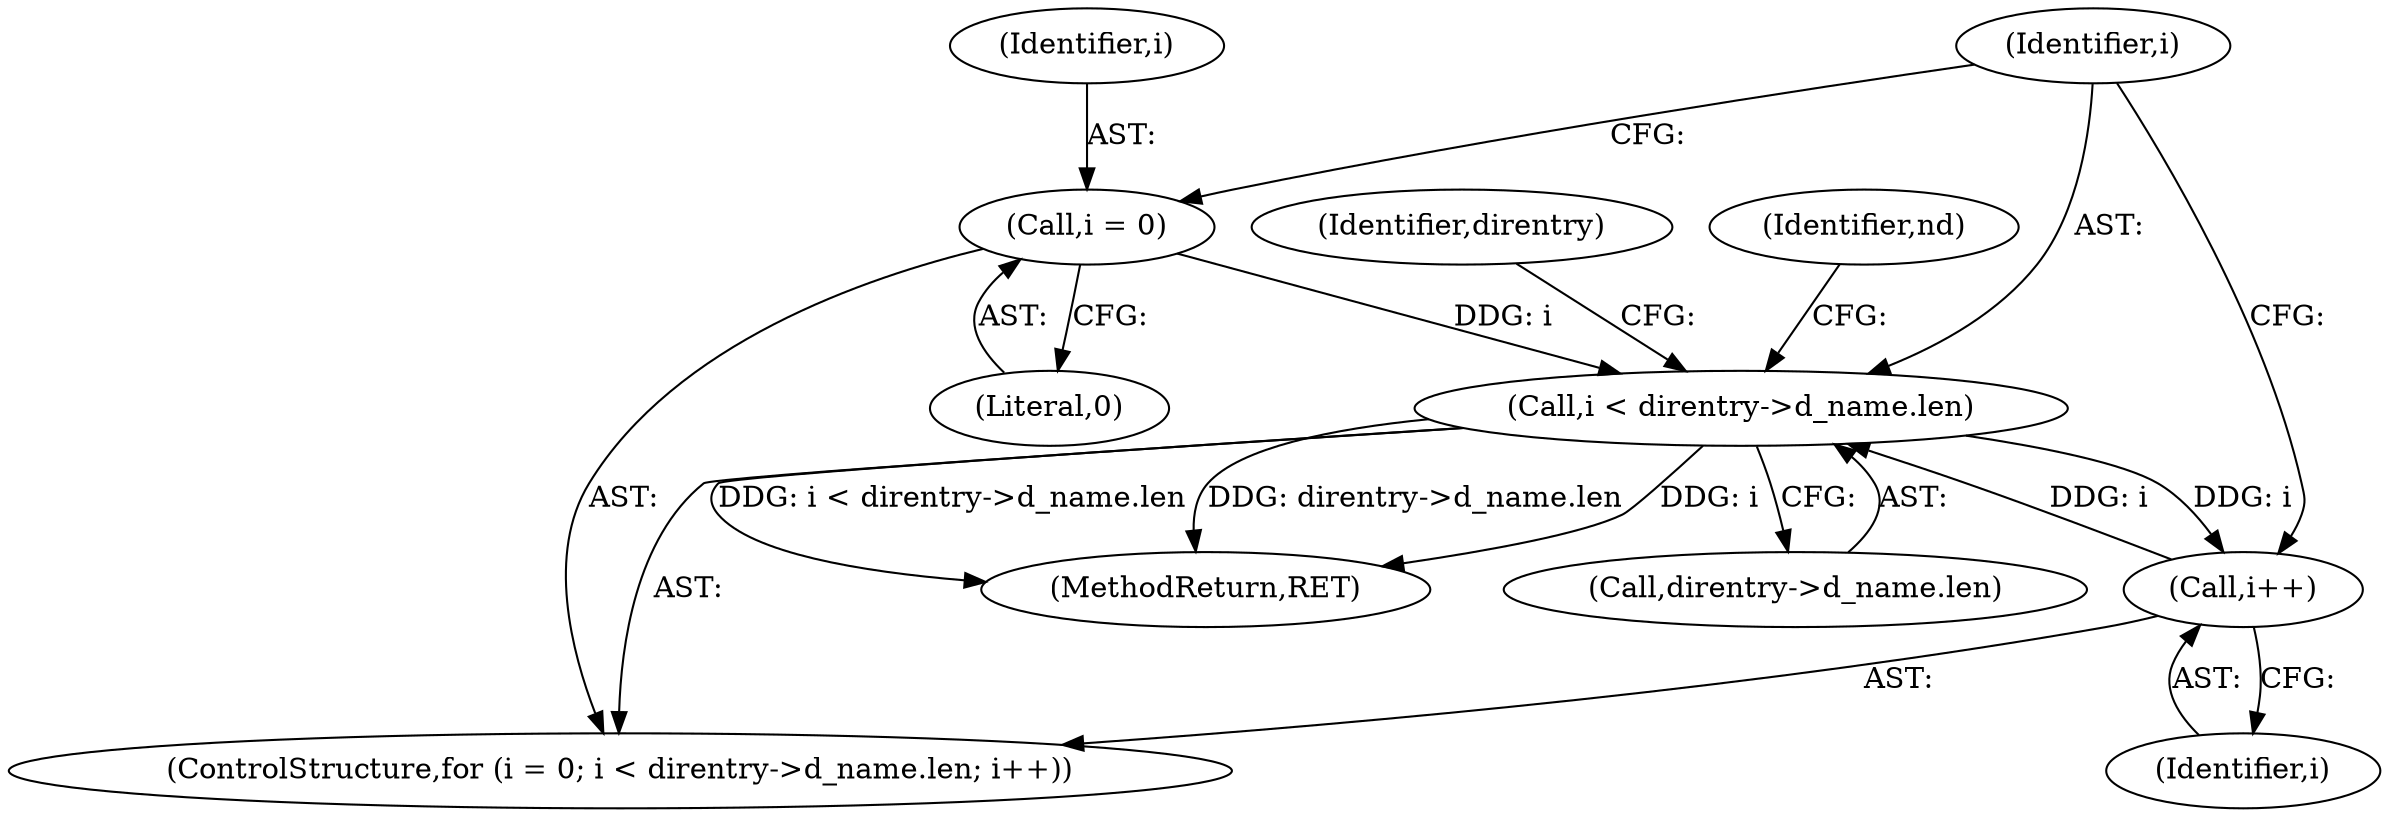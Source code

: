 digraph "0_linux_88d7d4e4a439f32acc56a6d860e415ee71d3df08@pointer" {
"1000199" [label="(Call,i < direntry->d_name.len)"];
"1000206" [label="(Call,i++)"];
"1000199" [label="(Call,i < direntry->d_name.len)"];
"1000196" [label="(Call,i = 0)"];
"1000197" [label="(Identifier,i)"];
"1000501" [label="(MethodReturn,RET)"];
"1000206" [label="(Call,i++)"];
"1000201" [label="(Call,direntry->d_name.len)"];
"1000199" [label="(Call,i < direntry->d_name.len)"];
"1000207" [label="(Identifier,i)"];
"1000213" [label="(Identifier,direntry)"];
"1000196" [label="(Call,i = 0)"];
"1000229" [label="(Identifier,nd)"];
"1000195" [label="(ControlStructure,for (i = 0; i < direntry->d_name.len; i++))"];
"1000198" [label="(Literal,0)"];
"1000200" [label="(Identifier,i)"];
"1000199" -> "1000195"  [label="AST: "];
"1000199" -> "1000201"  [label="CFG: "];
"1000200" -> "1000199"  [label="AST: "];
"1000201" -> "1000199"  [label="AST: "];
"1000213" -> "1000199"  [label="CFG: "];
"1000229" -> "1000199"  [label="CFG: "];
"1000199" -> "1000501"  [label="DDG: direntry->d_name.len"];
"1000199" -> "1000501"  [label="DDG: i"];
"1000199" -> "1000501"  [label="DDG: i < direntry->d_name.len"];
"1000206" -> "1000199"  [label="DDG: i"];
"1000196" -> "1000199"  [label="DDG: i"];
"1000199" -> "1000206"  [label="DDG: i"];
"1000206" -> "1000195"  [label="AST: "];
"1000206" -> "1000207"  [label="CFG: "];
"1000207" -> "1000206"  [label="AST: "];
"1000200" -> "1000206"  [label="CFG: "];
"1000196" -> "1000195"  [label="AST: "];
"1000196" -> "1000198"  [label="CFG: "];
"1000197" -> "1000196"  [label="AST: "];
"1000198" -> "1000196"  [label="AST: "];
"1000200" -> "1000196"  [label="CFG: "];
}
